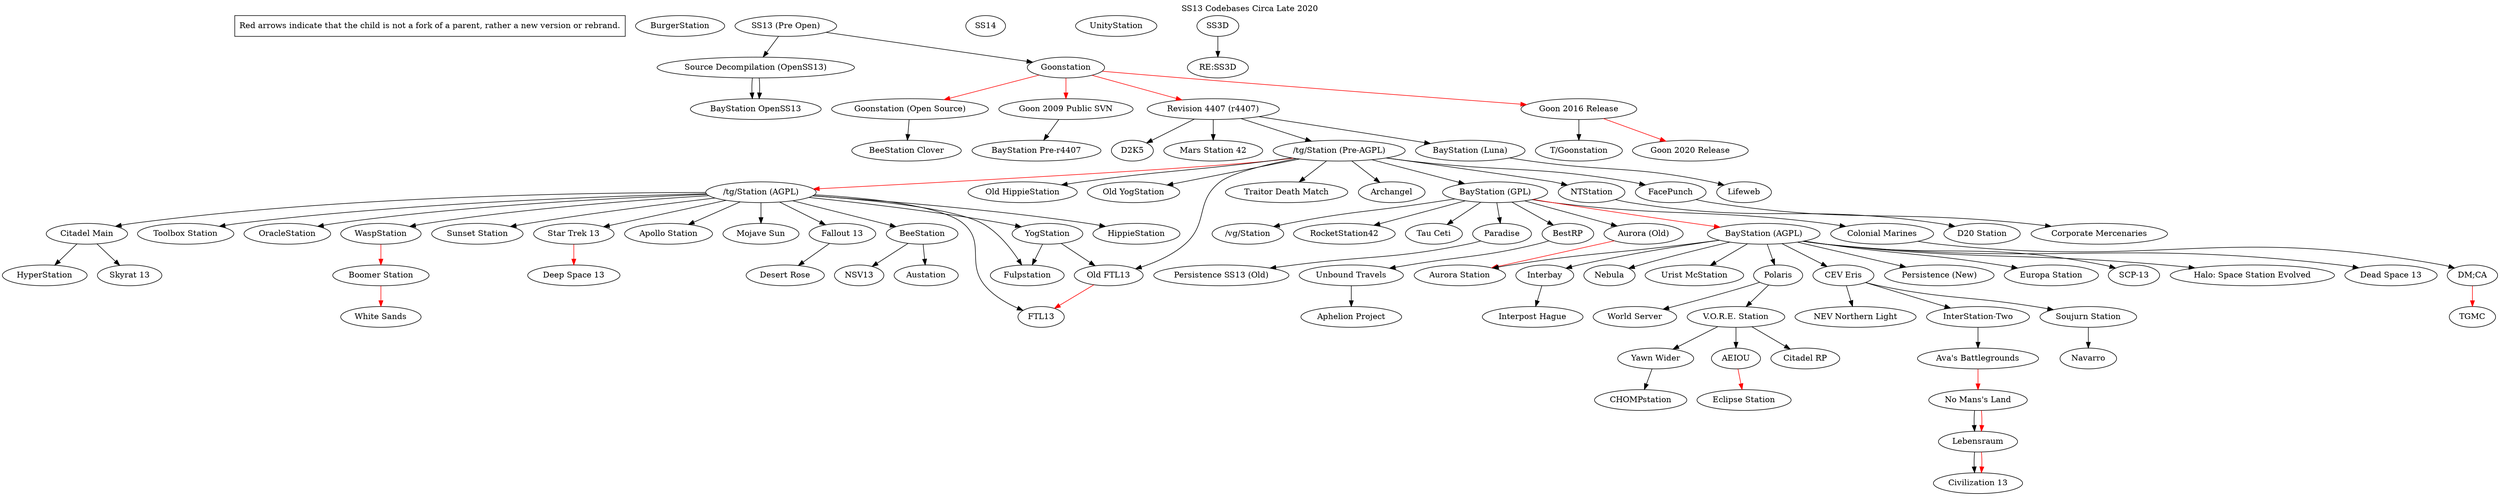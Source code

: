 digraph G {
	/// Attributes ///
	label    = "SS13 Codebases Circa Late 2020"
	labelloc = "top"
	style    = "dotted"
	rankdir  = "TB"
	//edge [constraint = true]

	/// Nodes ///
	"Red arrows indicate that the child is not a fork of a parent, rather a new version or rebrand." [shape=rectangle]

	/// Edges ///
	"BurgerStation"
	"SS13 (Pre Open)" -> "Source Decompilation (OpenSS13)"
	"Source Decompilation (OpenSS13)" -> "BayStation OpenSS13"
	"SS13 (Pre Open)" -> "Goonstation"
	"Goonstation" -> "Revision 4407 (r4407)" [color=red]
	"Goonstation" -> "Goon 2016 Release" [color=red]
	"Goon 2016 Release" -> "T/Goonstation"
	"Goon 2016 Release" -> "Goon 2020 Release" [color=red]
	"Goonstation" -> "Goonstation (Open Source)" [color=red]
	"Revision 4407 (r4407)" -> "/tg/Station (Pre-AGPL)"
	"Revision 4407 (r4407)" -> "BayStation (Luna)"
	"Revision 4407 (r4407)" -> "D2K5"
	"Revision 4407 (r4407)" -> "Mars Station 42"
	"BayStation (Luna)" -> "Lifeweb"
	"/tg/Station (Pre-AGPL)" -> "/tg/Station (AGPL)" [color=red]
	"/tg/Station (Pre-AGPL)" -> "BayStation (GPL)"
	"/tg/Station (Pre-AGPL)" -> "Old HippieStation"
	"/tg/Station (Pre-AGPL)" -> "Old YogStation"
	"/tg/Station (Pre-AGPL)" -> "NTStation"
	"/tg/Station (Pre-AGPL)" -> "Traitor Death Match"
	"/tg/Station (Pre-AGPL)" -> "Archangel"
	"/tg/Station (Pre-AGPL)" -> "FacePunch"
	"/tg/Station (Pre-AGPL)" -> "Old FTL13"
	"NTStation" -> "D20 Station"
	"FacePunch" -> "Corporate Mercenaries"
	"BayStation (GPL)" -> "/vg/Station"
	"BayStation (GPL)" -> "Paradise"
	"Paradise" -> "Persistence SS13 (Old)"
	"BayStation (GPL)" -> "RocketStation42"
	"BayStation (GPL)" -> "BestRP"
	"BayStation (GPL)" -> "Tau Ceti"
	"BayStation (GPL)" -> "Aurora (Old)"
	"Aurora (Old)" -> "Aurora Station" [color=red]
	"BayStation (GPL)" -> "Colonial Marines"
	"Colonial Marines" -> "DM;CA"
	"DM;CA" -> "TGMC" [color=red]
	"BayStation (GPL)" -> "BayStation (AGPL)" [color=red]
	"/tg/Station (AGPL)" -> "YogStation"
	"YogStation" -> "Fulpstation"
	"/tg/Station (AGPL)" -> "Fallout 13"
	"Fallout 13" -> "Desert Rose"
	"/tg/Station (AGPL)" -> "BeeStation"
	"BeeStation" -> "NSV13"
	"BeeStation" -> "Austation"
	"/tg/Station (AGPL)" -> "WaspStation"
	"WaspStation" -> "Boomer Station" [color=red]
	"/tg/Station (AGPL)" -> "HippieStation"
	"/tg/Station (AGPL)" -> "Citadel Main"
	"Citadel Main" -> "HyperStation"
	"Citadel Main" -> "Skyrat 13"
	"/tg/Station (AGPL)" -> "Toolbox Station"
	"/tg/Station (AGPL)" -> "OracleStation"
	"/tg/Station (AGPL)" -> "Sunset Station"
	"/tg/Station (AGPL)" -> "Star Trek 13"
	"Star Trek 13" -> "Deep Space 13" [color=red]
	"/tg/Station (AGPL)" -> "FTL13"
	"/tg/Station (AGPL)" -> "Apollo Station"
	"BayStation (AGPL)" -> "Urist McStation"
	"BayStation (AGPL)" -> "Polaris"
	"Polaris" -> "World Server"
	"BayStation (AGPL)" -> "CEV Eris"
	"CEV Eris" -> "InterStation-Two"
	"CEV Eris" -> "Soujurn Station"
	"Soujurn Station" -> "Navarro"
	"InterStation-Two" -> "Ava's Battlegrounds"
	"Ava's Battlegrounds" -> "No Mans's Land" [color=red]
	"No Mans's Land" -> "Lebensraum"
	"Lebensraum" -> "Civilization 13"
	"BayStation (AGPL)" -> "Persistence (New)"
	"BayStation (AGPL)" -> "Europa Station"
	"BayStation (AGPL)" -> "SCP-13"
	"BayStation (AGPL)" -> "Halo: Space Station Evolved"
	"BayStation (AGPL)" -> "Dead Space 13"
	"BayStation (AGPL)" -> "Aurora Station"
	"BayStation (AGPL)" -> "Interbay"
	"Interbay" -> "Interpost Hague"
	"Polaris" -> "V.O.R.E. Station"
	"V.O.R.E. Station" -> "Citadel RP"
	"V.O.R.E. Station" -> "Yawn Wider"
	"Yawn Wider" -> "CHOMPstation"
	"V.O.R.E. Station" -> "AEIOU"
	"AEIOU" -> "Eclipse Station" [color=red]
	"SS14"
	"UnityStation"
	"SS3D"
	"SS3D" -> "RE:SS3D"

	"/tg/Station (AGPL)" -> "Fulpstation"
	"/tg/Station (AGPL)" -> "Mojave Sun"
	"BayStation (AGPL)" -> "Nebula"
	"BestRP" -> "Unbound Travels"
	"Boomer Station" -> "White Sands" [color=red]
	"CEV Eris" -> "NEV Northern Light"
	"Goon 2009 Public SVN" -> "BayStation Pre-r4407"
	"Goonstation (Open Source)" -> "BeeStation Clover"
	"Goonstation" -> "Goon 2009 Public SVN" [color=red]
	"Lebensraum" -> "Civilization 13" [color=red]
	"No Mans's Land" -> "Lebensraum" [color=red]
	"Old FTL13" -> "FTL13" [color=red]
	"Source Decompilation (OpenSS13)" -> "BayStation OpenSS13"
	"Unbound Travels" -> "Aphelion Project"
	"YogStation" -> "Old FTL13"
}

